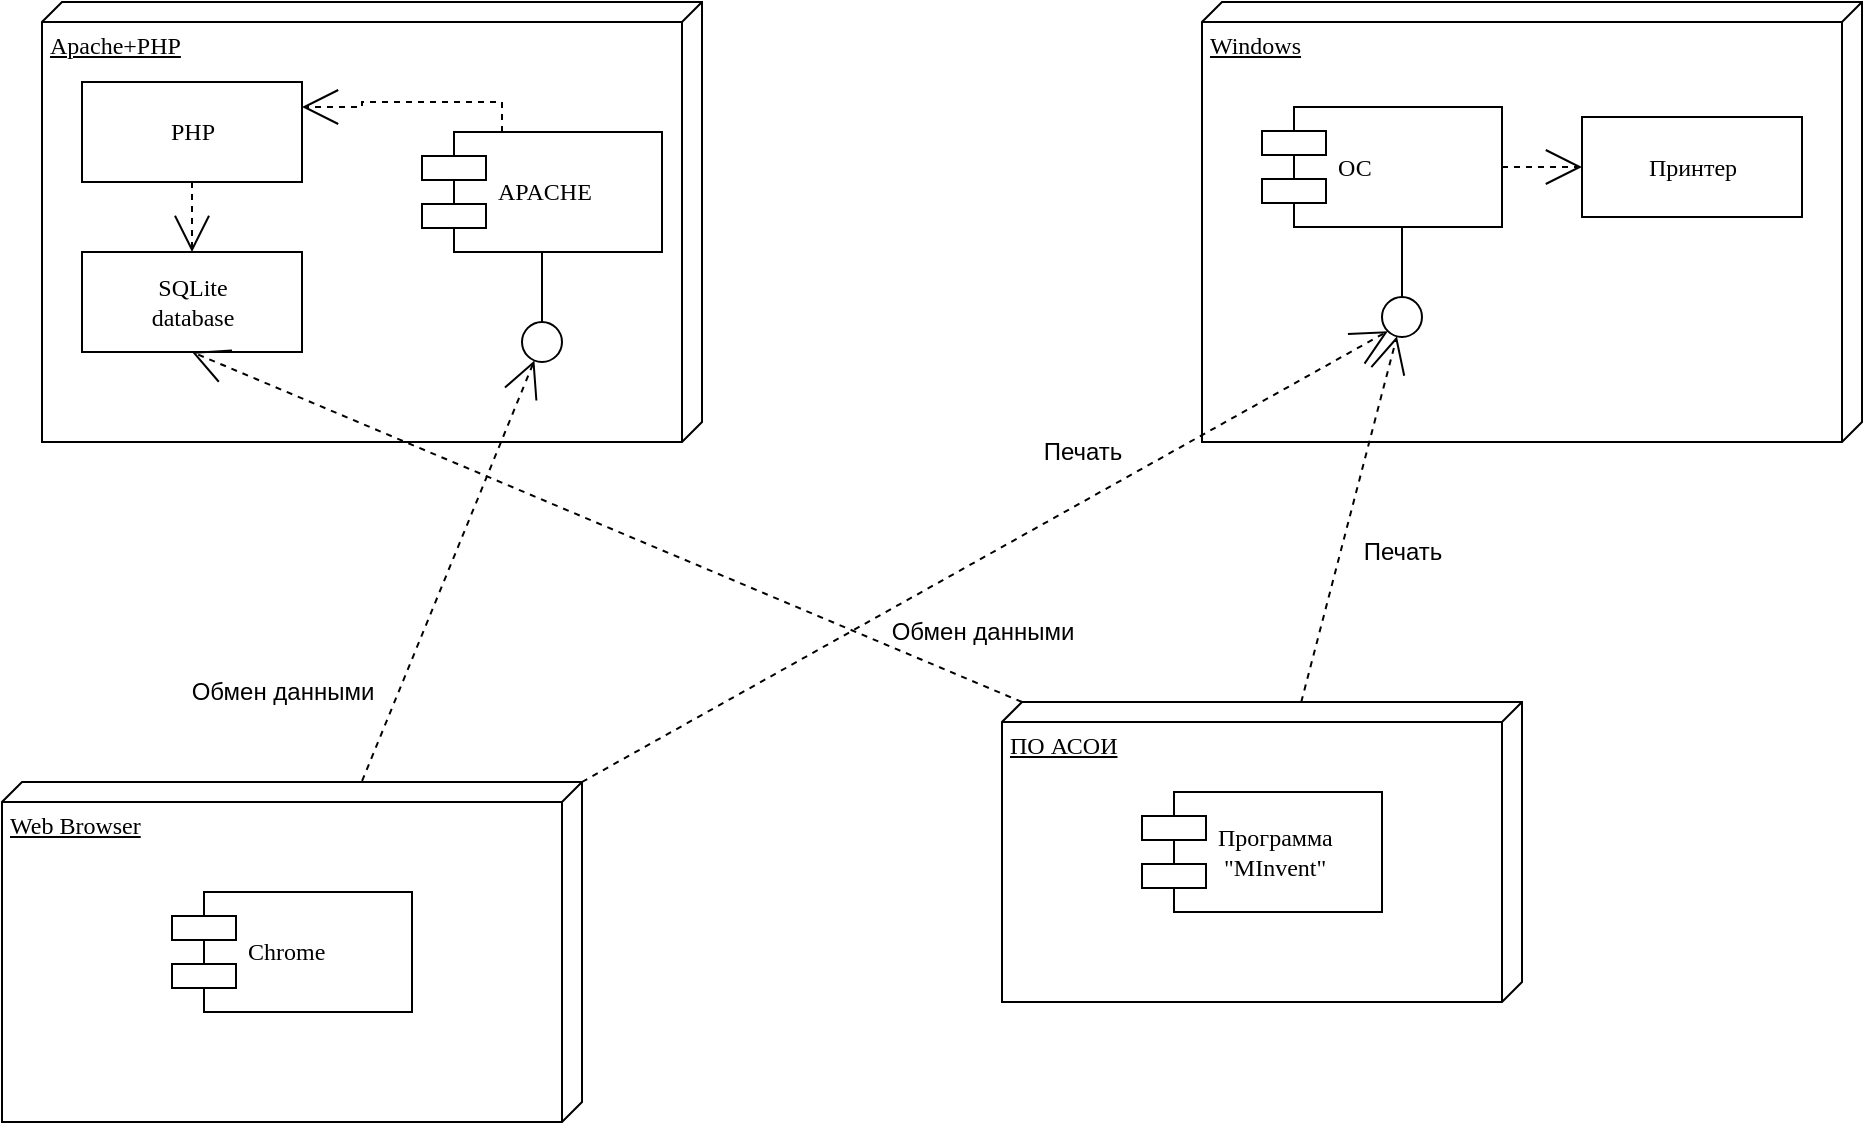 <mxfile version="23.1.2" type="google">
  <diagram name="Page-1" id="5f0bae14-7c28-e335-631c-24af17079c00">
    <mxGraphModel grid="1" page="1" gridSize="10" guides="1" tooltips="1" connect="1" arrows="1" fold="1" pageScale="1" pageWidth="1100" pageHeight="850" background="none" math="0" shadow="0">
      <root>
        <mxCell id="0" />
        <mxCell id="1" parent="0" />
        <mxCell id="EtwHlYc7nydxbufBa8ut-3" value="" style="group" connectable="0" vertex="1" parent="1">
          <mxGeometry x="50" y="20" width="330" height="220" as="geometry" />
        </mxCell>
        <mxCell id="39150e848f15840c-1" value="Apache+PHP" style="verticalAlign=top;align=left;spacingTop=8;spacingLeft=2;spacingRight=12;shape=cube;size=10;direction=south;fontStyle=4;html=1;rounded=0;shadow=0;comic=0;labelBackgroundColor=none;strokeWidth=1;fontFamily=Verdana;fontSize=12;movable=1;resizable=1;rotatable=1;deletable=1;editable=1;locked=0;connectable=1;" vertex="1" parent="EtwHlYc7nydxbufBa8ut-3">
          <mxGeometry width="330" height="220" as="geometry" />
        </mxCell>
        <mxCell id="39150e848f15840c-4" value="&lt;div&gt;SQLite&lt;/div&gt;&lt;div&gt;database&lt;br&gt;&lt;/div&gt;" style="html=1;rounded=0;shadow=0;comic=0;labelBackgroundColor=none;strokeWidth=1;fontFamily=Verdana;fontSize=12;align=center;movable=1;resizable=1;rotatable=1;deletable=1;editable=1;locked=0;connectable=1;" vertex="1" parent="EtwHlYc7nydxbufBa8ut-3">
          <mxGeometry x="20" y="125" width="110" height="50" as="geometry" />
        </mxCell>
        <mxCell id="39150e848f15840c-5" value="APACHE" style="shape=component;align=left;spacingLeft=36;rounded=0;shadow=0;comic=0;labelBackgroundColor=none;strokeWidth=1;fontFamily=Verdana;fontSize=12;html=1;movable=1;resizable=1;rotatable=1;deletable=1;editable=1;locked=0;connectable=1;" vertex="1" parent="EtwHlYc7nydxbufBa8ut-3">
          <mxGeometry x="190" y="65" width="120" height="60" as="geometry" />
        </mxCell>
        <mxCell id="39150e848f15840c-6" value="" style="ellipse;whiteSpace=wrap;html=1;rounded=0;shadow=0;comic=0;labelBackgroundColor=none;strokeWidth=1;fontFamily=Verdana;fontSize=12;align=center;movable=1;resizable=1;rotatable=1;deletable=1;editable=1;locked=0;connectable=1;" vertex="1" parent="EtwHlYc7nydxbufBa8ut-3">
          <mxGeometry x="240" y="160" width="20" height="20" as="geometry" />
        </mxCell>
        <mxCell id="39150e848f15840c-14" style="edgeStyle=elbowEdgeStyle;rounded=0;html=1;labelBackgroundColor=none;startArrow=none;startFill=0;startSize=8;endArrow=none;endFill=0;endSize=16;fontFamily=Verdana;fontSize=12;movable=1;resizable=1;rotatable=1;deletable=1;editable=1;locked=0;connectable=1;" edge="1" parent="EtwHlYc7nydxbufBa8ut-3" source="39150e848f15840c-6" target="39150e848f15840c-5">
          <mxGeometry relative="1" as="geometry" />
        </mxCell>
        <mxCell id="39150e848f15840c-15" style="edgeStyle=orthogonalEdgeStyle;rounded=0;html=1;labelBackgroundColor=none;startArrow=none;startFill=0;startSize=8;endArrow=open;endFill=0;endSize=16;fontFamily=Verdana;fontSize=12;dashed=1;entryX=1;entryY=0.25;entryDx=0;entryDy=0;movable=1;resizable=1;rotatable=1;deletable=1;editable=1;locked=0;connectable=1;" edge="1" parent="EtwHlYc7nydxbufBa8ut-3" source="39150e848f15840c-5" target="EtwHlYc7nydxbufBa8ut-1">
          <mxGeometry relative="1" as="geometry">
            <Array as="points">
              <mxPoint x="230" y="50" />
              <mxPoint x="160" y="50" />
              <mxPoint x="160" y="53" />
            </Array>
          </mxGeometry>
        </mxCell>
        <mxCell id="EtwHlYc7nydxbufBa8ut-1" value="PHP" style="html=1;rounded=0;shadow=0;comic=0;labelBackgroundColor=none;strokeWidth=1;fontFamily=Verdana;fontSize=12;align=center;movable=1;resizable=1;rotatable=1;deletable=1;editable=1;locked=0;connectable=1;" vertex="1" parent="EtwHlYc7nydxbufBa8ut-3">
          <mxGeometry x="20" y="40" width="110" height="50" as="geometry" />
        </mxCell>
        <mxCell id="EtwHlYc7nydxbufBa8ut-2" style="edgeStyle=orthogonalEdgeStyle;rounded=0;html=1;labelBackgroundColor=none;startArrow=none;startFill=0;startSize=8;endArrow=open;endFill=0;endSize=16;fontFamily=Verdana;fontSize=12;dashed=1;entryX=0.5;entryY=0;entryDx=0;entryDy=0;exitX=0.5;exitY=1;exitDx=0;exitDy=0;movable=1;resizable=1;rotatable=1;deletable=1;editable=1;locked=0;connectable=1;" edge="1" parent="EtwHlYc7nydxbufBa8ut-3" source="EtwHlYc7nydxbufBa8ut-1" target="39150e848f15840c-4">
          <mxGeometry relative="1" as="geometry">
            <Array as="points">
              <mxPoint x="75" y="100" />
              <mxPoint x="75" y="100" />
            </Array>
            <mxPoint x="240" y="75" as="sourcePoint" />
            <mxPoint x="140" y="63" as="targetPoint" />
          </mxGeometry>
        </mxCell>
        <mxCell id="EtwHlYc7nydxbufBa8ut-6" value="" style="group" connectable="0" vertex="1" parent="1">
          <mxGeometry x="630" y="20" width="330" height="220" as="geometry" />
        </mxCell>
        <mxCell id="39150e848f15840c-2" value="Windows" style="verticalAlign=top;align=left;spacingTop=8;spacingLeft=2;spacingRight=12;shape=cube;size=10;direction=south;fontStyle=4;html=1;rounded=0;shadow=0;comic=0;labelBackgroundColor=none;strokeWidth=1;fontFamily=Verdana;fontSize=12" vertex="1" parent="EtwHlYc7nydxbufBa8ut-6">
          <mxGeometry width="330" height="220" as="geometry" />
        </mxCell>
        <mxCell id="39150e848f15840c-7" value="ОС" style="shape=component;align=left;spacingLeft=36;rounded=0;shadow=0;comic=0;labelBackgroundColor=none;strokeWidth=1;fontFamily=Verdana;fontSize=12;html=1;" vertex="1" parent="EtwHlYc7nydxbufBa8ut-6">
          <mxGeometry x="30" y="52.5" width="120" height="60" as="geometry" />
        </mxCell>
        <mxCell id="39150e848f15840c-8" value="Принтер" style="html=1;rounded=0;shadow=0;comic=0;labelBackgroundColor=none;strokeWidth=1;fontFamily=Verdana;fontSize=12;align=center;" vertex="1" parent="EtwHlYc7nydxbufBa8ut-6">
          <mxGeometry x="190" y="57.5" width="110" height="50" as="geometry" />
        </mxCell>
        <mxCell id="39150e848f15840c-9" value="" style="ellipse;whiteSpace=wrap;html=1;rounded=0;shadow=0;comic=0;labelBackgroundColor=none;strokeWidth=1;fontFamily=Verdana;fontSize=12;align=center;" vertex="1" parent="EtwHlYc7nydxbufBa8ut-6">
          <mxGeometry x="90" y="147.5" width="20" height="20" as="geometry" />
        </mxCell>
        <mxCell id="39150e848f15840c-13" style="edgeStyle=elbowEdgeStyle;rounded=0;html=1;labelBackgroundColor=none;startArrow=none;startFill=0;startSize=8;endArrow=none;endFill=0;endSize=16;fontFamily=Verdana;fontSize=12;" edge="1" parent="EtwHlYc7nydxbufBa8ut-6" source="39150e848f15840c-9" target="39150e848f15840c-7">
          <mxGeometry relative="1" as="geometry" />
        </mxCell>
        <mxCell id="39150e848f15840c-16" style="edgeStyle=orthogonalEdgeStyle;rounded=0;html=1;dashed=1;labelBackgroundColor=none;startArrow=none;startFill=0;startSize=8;endArrow=open;endFill=0;endSize=16;fontFamily=Verdana;fontSize=12;" edge="1" parent="EtwHlYc7nydxbufBa8ut-6" source="39150e848f15840c-7" target="39150e848f15840c-8">
          <mxGeometry relative="1" as="geometry" />
        </mxCell>
        <mxCell id="39150e848f15840c-11" style="edgeStyle=none;rounded=0;html=1;dashed=1;labelBackgroundColor=none;startArrow=none;startFill=0;startSize=8;endArrow=open;endFill=0;endSize=16;fontFamily=Verdana;fontSize=12;entryX=0.5;entryY=1;entryDx=0;entryDy=0;exitX=0;exitY=0;exitDx=0;exitDy=250;exitPerimeter=0;" edge="1" parent="1" source="39150e848f15840c-3" target="39150e848f15840c-4">
          <mxGeometry relative="1" as="geometry" />
        </mxCell>
        <mxCell id="39150e848f15840c-12" style="edgeStyle=none;rounded=0;html=1;dashed=1;labelBackgroundColor=none;startArrow=none;startFill=0;startSize=8;endArrow=open;endFill=0;endSize=16;fontFamily=Verdana;fontSize=12;" edge="1" parent="1" source="39150e848f15840c-3" target="39150e848f15840c-9">
          <mxGeometry relative="1" as="geometry" />
        </mxCell>
        <mxCell id="EtwHlYc7nydxbufBa8ut-5" value="" style="group" connectable="0" vertex="1" parent="1">
          <mxGeometry x="530" y="370" width="260" height="150" as="geometry" />
        </mxCell>
        <mxCell id="39150e848f15840c-3" value="ПО АСОИ" style="verticalAlign=top;align=left;spacingTop=8;spacingLeft=2;spacingRight=12;shape=cube;size=10;direction=south;fontStyle=4;html=1;rounded=0;shadow=0;comic=0;labelBackgroundColor=none;strokeWidth=1;fontFamily=Verdana;fontSize=12" vertex="1" parent="EtwHlYc7nydxbufBa8ut-5">
          <mxGeometry width="260" height="150" as="geometry" />
        </mxCell>
        <mxCell id="39150e848f15840c-10" value="&lt;div&gt;Программа&lt;/div&gt;&lt;div&gt;&amp;nbsp;&quot;MInvent&quot;&lt;/div&gt;" style="shape=component;align=left;spacingLeft=36;rounded=0;shadow=0;comic=0;labelBackgroundColor=none;strokeWidth=1;fontFamily=Verdana;fontSize=12;html=1;" vertex="1" parent="EtwHlYc7nydxbufBa8ut-5">
          <mxGeometry x="70" y="45" width="120" height="60" as="geometry" />
        </mxCell>
        <mxCell id="EtwHlYc7nydxbufBa8ut-10" style="edgeStyle=none;rounded=0;html=1;dashed=1;labelBackgroundColor=none;startArrow=none;startFill=0;startSize=8;endArrow=open;endFill=0;endSize=16;fontFamily=Verdana;fontSize=12;" edge="1" parent="1" source="EtwHlYc7nydxbufBa8ut-9" target="39150e848f15840c-6">
          <mxGeometry relative="1" as="geometry">
            <mxPoint x="610" y="427" as="sourcePoint" />
            <mxPoint x="135" y="205" as="targetPoint" />
          </mxGeometry>
        </mxCell>
        <mxCell id="EtwHlYc7nydxbufBa8ut-11" value="" style="group" connectable="0" vertex="1" parent="1">
          <mxGeometry x="30" y="410" width="290" height="170" as="geometry" />
        </mxCell>
        <mxCell id="EtwHlYc7nydxbufBa8ut-4" value="Web Browser" style="verticalAlign=top;align=left;spacingTop=8;spacingLeft=2;spacingRight=12;shape=cube;size=10;direction=south;fontStyle=4;html=1;rounded=0;shadow=0;comic=0;labelBackgroundColor=none;strokeWidth=1;fontFamily=Verdana;fontSize=12" vertex="1" parent="EtwHlYc7nydxbufBa8ut-11">
          <mxGeometry width="290" height="170" as="geometry" />
        </mxCell>
        <mxCell id="EtwHlYc7nydxbufBa8ut-9" value="Chrome" style="shape=component;align=left;spacingLeft=36;rounded=0;shadow=0;comic=0;labelBackgroundColor=none;strokeWidth=1;fontFamily=Verdana;fontSize=12;html=1;" vertex="1" parent="EtwHlYc7nydxbufBa8ut-11">
          <mxGeometry x="85" y="55" width="120" height="60" as="geometry" />
        </mxCell>
        <mxCell id="EtwHlYc7nydxbufBa8ut-12" value="Обмен данными" style="text;html=1;align=center;verticalAlign=middle;resizable=0;points=[];autosize=1;strokeColor=none;fillColor=none;" vertex="1" parent="1">
          <mxGeometry x="110" y="350" width="120" height="30" as="geometry" />
        </mxCell>
        <mxCell id="EtwHlYc7nydxbufBa8ut-13" value="Обмен данными" style="text;html=1;align=center;verticalAlign=middle;resizable=0;points=[];autosize=1;strokeColor=none;fillColor=none;" vertex="1" parent="1">
          <mxGeometry x="460" y="320" width="120" height="30" as="geometry" />
        </mxCell>
        <mxCell id="EtwHlYc7nydxbufBa8ut-14" value="&lt;div&gt;Печать&lt;/div&gt;" style="text;html=1;align=center;verticalAlign=middle;resizable=0;points=[];autosize=1;strokeColor=none;fillColor=none;" vertex="1" parent="1">
          <mxGeometry x="700" y="280" width="60" height="30" as="geometry" />
        </mxCell>
        <mxCell id="EtwHlYc7nydxbufBa8ut-15" value="&lt;div&gt;Печать&lt;/div&gt;" style="text;html=1;align=center;verticalAlign=middle;resizable=0;points=[];autosize=1;strokeColor=none;fillColor=none;" vertex="1" parent="1">
          <mxGeometry x="540" y="230" width="60" height="30" as="geometry" />
        </mxCell>
        <mxCell id="EtwHlYc7nydxbufBa8ut-16" style="edgeStyle=none;rounded=0;html=1;dashed=1;labelBackgroundColor=none;startArrow=none;startFill=0;startSize=8;endArrow=open;endFill=0;endSize=16;fontFamily=Verdana;fontSize=12;entryX=0;entryY=1;entryDx=0;entryDy=0;exitX=0;exitY=0;exitDx=0;exitDy=0;exitPerimeter=0;" edge="1" parent="1" source="EtwHlYc7nydxbufBa8ut-4" target="39150e848f15840c-9">
          <mxGeometry relative="1" as="geometry">
            <mxPoint x="220" y="460" as="sourcePoint" />
            <mxPoint x="306" y="209" as="targetPoint" />
          </mxGeometry>
        </mxCell>
      </root>
    </mxGraphModel>
  </diagram>
</mxfile>
